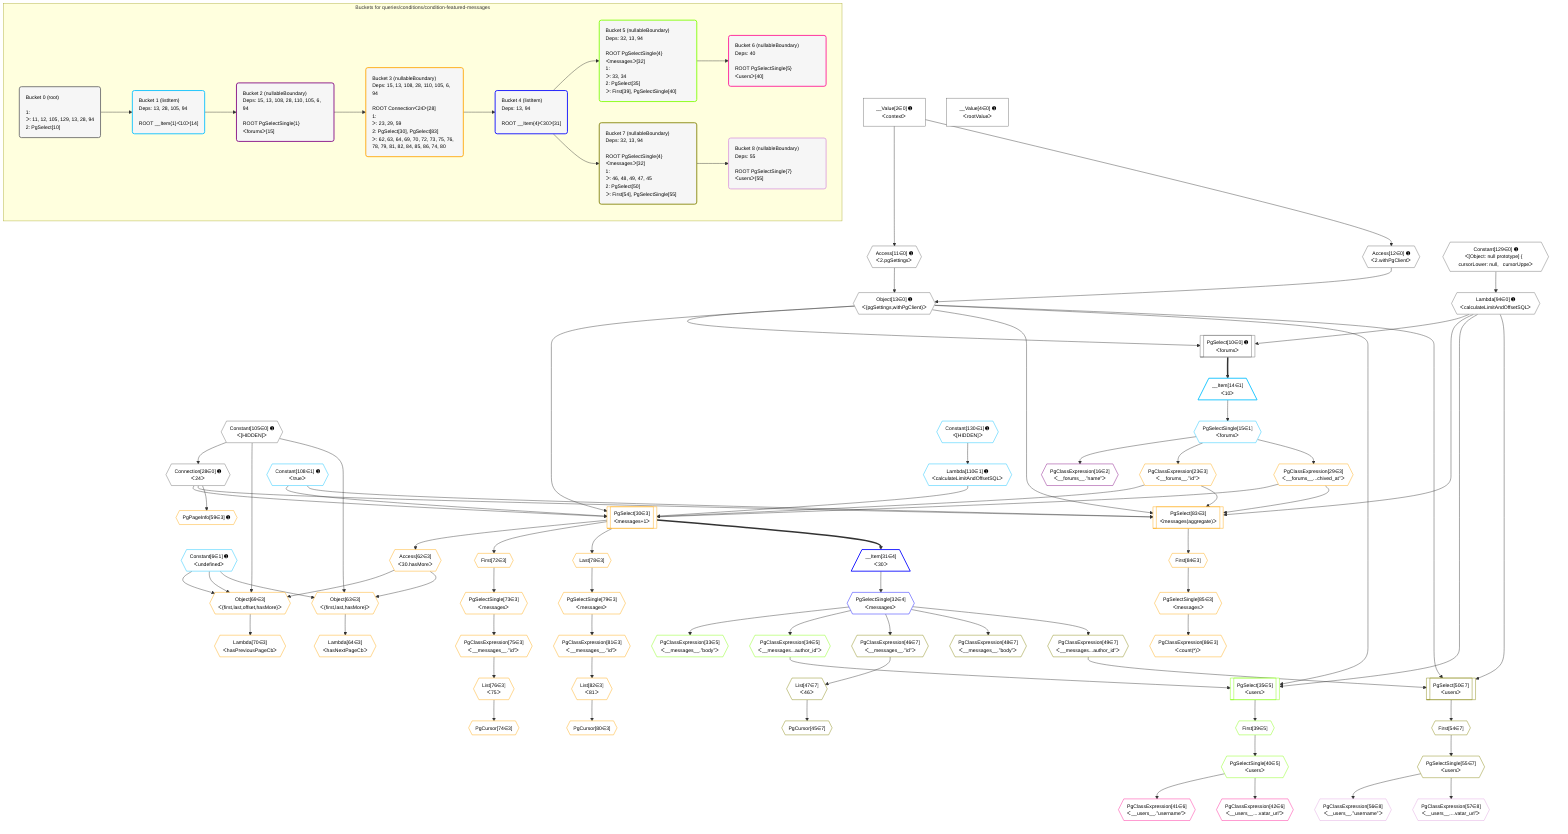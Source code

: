 %%{init: {'themeVariables': { 'fontSize': '12px'}}}%%
graph TD
    classDef path fill:#eee,stroke:#000,color:#000
    classDef plan fill:#fff,stroke-width:1px,color:#000
    classDef itemplan fill:#fff,stroke-width:2px,color:#000
    classDef unbatchedplan fill:#dff,stroke-width:1px,color:#000
    classDef sideeffectplan fill:#fcc,stroke-width:2px,color:#000
    classDef bucket fill:#f6f6f6,color:#000,stroke-width:2px,text-align:left


    %% plan dependencies
    PgSelect10[["PgSelect[10∈0] ➊<br />ᐸforumsᐳ"]]:::plan
    Object13{{"Object[13∈0] ➊<br />ᐸ{pgSettings,withPgClient}ᐳ"}}:::plan
    Lambda94{{"Lambda[94∈0] ➊<br />ᐸcalculateLimitAndOffsetSQLᐳ"}}:::plan
    Object13 & Lambda94 --> PgSelect10
    Access11{{"Access[11∈0] ➊<br />ᐸ2.pgSettingsᐳ"}}:::plan
    Access12{{"Access[12∈0] ➊<br />ᐸ2.withPgClientᐳ"}}:::plan
    Access11 & Access12 --> Object13
    __Value2["__Value[2∈0] ➊<br />ᐸcontextᐳ"]:::plan
    __Value2 --> Access11
    __Value2 --> Access12
    Connection28{{"Connection[28∈0] ➊<br />ᐸ24ᐳ"}}:::plan
    Constant105{{"Constant[105∈0] ➊<br />ᐸ[HIDDEN]ᐳ"}}:::plan
    Constant105 --> Connection28
    Constant129{{"Constant[129∈0] ➊<br />ᐸ[Object: null prototype] {   cursorLower: null,   cursorUppeᐳ"}}:::plan
    Constant129 --> Lambda94
    __Value4["__Value[4∈0] ➊<br />ᐸrootValueᐳ"]:::plan
    __Item14[/"__Item[14∈1]<br />ᐸ10ᐳ"\]:::itemplan
    PgSelect10 ==> __Item14
    PgSelectSingle15{{"PgSelectSingle[15∈1]<br />ᐸforumsᐳ"}}:::plan
    __Item14 --> PgSelectSingle15
    Lambda110{{"Lambda[110∈1] ➊<br />ᐸcalculateLimitAndOffsetSQLᐳ"}}:::plan
    Constant130{{"Constant[130∈1] ➊<br />ᐸ[HIDDEN]ᐳ"}}:::plan
    Constant130 --> Lambda110
    Constant6{{"Constant[6∈1] ➊<br />ᐸundefinedᐳ"}}:::plan
    Constant108{{"Constant[108∈1] ➊<br />ᐸtrueᐳ"}}:::plan
    PgClassExpression16{{"PgClassExpression[16∈2]<br />ᐸ__forums__.”name”ᐳ"}}:::plan
    PgSelectSingle15 --> PgClassExpression16
    PgSelect30[["PgSelect[30∈3]<br />ᐸmessages+1ᐳ"]]:::plan
    PgClassExpression23{{"PgClassExpression[23∈3]<br />ᐸ__forums__.”id”ᐳ"}}:::plan
    PgClassExpression29{{"PgClassExpression[29∈3]<br />ᐸ__forums__...chived_at”ᐳ"}}:::plan
    Object13 & PgClassExpression23 & Constant108 & PgClassExpression29 & Connection28 & Lambda110 --> PgSelect30
    PgSelect83[["PgSelect[83∈3]<br />ᐸmessages(aggregate)ᐳ"]]:::plan
    Object13 & PgClassExpression23 & Constant108 & PgClassExpression29 & Connection28 & Lambda94 --> PgSelect83
    Object69{{"Object[69∈3]<br />ᐸ{first,last,offset,hasMore}ᐳ"}}:::plan
    Access62{{"Access[62∈3]<br />ᐸ30.hasMoreᐳ"}}:::plan
    Constant105 & Constant6 & Constant6 & Access62 --> Object69
    Object63{{"Object[63∈3]<br />ᐸ{first,last,hasMore}ᐳ"}}:::plan
    Constant105 & Constant6 & Access62 --> Object63
    PgSelectSingle15 --> PgClassExpression23
    PgSelectSingle15 --> PgClassExpression29
    PgPageInfo59{{"PgPageInfo[59∈3] ➊"}}:::plan
    Connection28 --> PgPageInfo59
    PgSelect30 --> Access62
    Lambda64{{"Lambda[64∈3]<br />ᐸhasNextPageCbᐳ"}}:::plan
    Object63 --> Lambda64
    Lambda70{{"Lambda[70∈3]<br />ᐸhasPreviousPageCbᐳ"}}:::plan
    Object69 --> Lambda70
    First72{{"First[72∈3]"}}:::plan
    PgSelect30 --> First72
    PgSelectSingle73{{"PgSelectSingle[73∈3]<br />ᐸmessagesᐳ"}}:::plan
    First72 --> PgSelectSingle73
    PgCursor74{{"PgCursor[74∈3]"}}:::plan
    List76{{"List[76∈3]<br />ᐸ75ᐳ"}}:::plan
    List76 --> PgCursor74
    PgClassExpression75{{"PgClassExpression[75∈3]<br />ᐸ__messages__.”id”ᐳ"}}:::plan
    PgSelectSingle73 --> PgClassExpression75
    PgClassExpression75 --> List76
    Last78{{"Last[78∈3]"}}:::plan
    PgSelect30 --> Last78
    PgSelectSingle79{{"PgSelectSingle[79∈3]<br />ᐸmessagesᐳ"}}:::plan
    Last78 --> PgSelectSingle79
    PgCursor80{{"PgCursor[80∈3]"}}:::plan
    List82{{"List[82∈3]<br />ᐸ81ᐳ"}}:::plan
    List82 --> PgCursor80
    PgClassExpression81{{"PgClassExpression[81∈3]<br />ᐸ__messages__.”id”ᐳ"}}:::plan
    PgSelectSingle79 --> PgClassExpression81
    PgClassExpression81 --> List82
    First84{{"First[84∈3]"}}:::plan
    PgSelect83 --> First84
    PgSelectSingle85{{"PgSelectSingle[85∈3]<br />ᐸmessagesᐳ"}}:::plan
    First84 --> PgSelectSingle85
    PgClassExpression86{{"PgClassExpression[86∈3]<br />ᐸcount(*)ᐳ"}}:::plan
    PgSelectSingle85 --> PgClassExpression86
    __Item31[/"__Item[31∈4]<br />ᐸ30ᐳ"\]:::itemplan
    PgSelect30 ==> __Item31
    PgSelectSingle32{{"PgSelectSingle[32∈4]<br />ᐸmessagesᐳ"}}:::plan
    __Item31 --> PgSelectSingle32
    PgSelect35[["PgSelect[35∈5]<br />ᐸusersᐳ"]]:::plan
    PgClassExpression34{{"PgClassExpression[34∈5]<br />ᐸ__messages...author_id”ᐳ"}}:::plan
    Object13 & PgClassExpression34 & Lambda94 --> PgSelect35
    PgClassExpression33{{"PgClassExpression[33∈5]<br />ᐸ__messages__.”body”ᐳ"}}:::plan
    PgSelectSingle32 --> PgClassExpression33
    PgSelectSingle32 --> PgClassExpression34
    First39{{"First[39∈5]"}}:::plan
    PgSelect35 --> First39
    PgSelectSingle40{{"PgSelectSingle[40∈5]<br />ᐸusersᐳ"}}:::plan
    First39 --> PgSelectSingle40
    PgClassExpression41{{"PgClassExpression[41∈6]<br />ᐸ__users__.”username”ᐳ"}}:::plan
    PgSelectSingle40 --> PgClassExpression41
    PgClassExpression42{{"PgClassExpression[42∈6]<br />ᐸ__users__....vatar_url”ᐳ"}}:::plan
    PgSelectSingle40 --> PgClassExpression42
    PgSelect50[["PgSelect[50∈7]<br />ᐸusersᐳ"]]:::plan
    PgClassExpression49{{"PgClassExpression[49∈7]<br />ᐸ__messages...author_id”ᐳ"}}:::plan
    Object13 & PgClassExpression49 & Lambda94 --> PgSelect50
    PgCursor45{{"PgCursor[45∈7]"}}:::plan
    List47{{"List[47∈7]<br />ᐸ46ᐳ"}}:::plan
    List47 --> PgCursor45
    PgClassExpression46{{"PgClassExpression[46∈7]<br />ᐸ__messages__.”id”ᐳ"}}:::plan
    PgSelectSingle32 --> PgClassExpression46
    PgClassExpression46 --> List47
    PgClassExpression48{{"PgClassExpression[48∈7]<br />ᐸ__messages__.”body”ᐳ"}}:::plan
    PgSelectSingle32 --> PgClassExpression48
    PgSelectSingle32 --> PgClassExpression49
    First54{{"First[54∈7]"}}:::plan
    PgSelect50 --> First54
    PgSelectSingle55{{"PgSelectSingle[55∈7]<br />ᐸusersᐳ"}}:::plan
    First54 --> PgSelectSingle55
    PgClassExpression56{{"PgClassExpression[56∈8]<br />ᐸ__users__.”username”ᐳ"}}:::plan
    PgSelectSingle55 --> PgClassExpression56
    PgClassExpression57{{"PgClassExpression[57∈8]<br />ᐸ__users__....vatar_url”ᐳ"}}:::plan
    PgSelectSingle55 --> PgClassExpression57

    %% define steps

    subgraph "Buckets for queries/conditions/condition-featured-messages"
    Bucket0("Bucket 0 (root)<br /><br />1: <br />ᐳ: 11, 12, 105, 129, 13, 28, 94<br />2: PgSelect[10]"):::bucket
    classDef bucket0 stroke:#696969
    class Bucket0,__Value2,__Value4,PgSelect10,Access11,Access12,Object13,Connection28,Lambda94,Constant105,Constant129 bucket0
    Bucket1("Bucket 1 (listItem)<br />Deps: 13, 28, 105, 94<br /><br />ROOT __Item{1}ᐸ10ᐳ[14]"):::bucket
    classDef bucket1 stroke:#00bfff
    class Bucket1,Constant6,__Item14,PgSelectSingle15,Constant108,Lambda110,Constant130 bucket1
    Bucket2("Bucket 2 (nullableBoundary)<br />Deps: 15, 13, 108, 28, 110, 105, 6, 94<br /><br />ROOT PgSelectSingle{1}ᐸforumsᐳ[15]"):::bucket
    classDef bucket2 stroke:#7f007f
    class Bucket2,PgClassExpression16 bucket2
    Bucket3("Bucket 3 (nullableBoundary)<br />Deps: 15, 13, 108, 28, 110, 105, 6, 94<br /><br />ROOT Connectionᐸ24ᐳ[28]<br />1: <br />ᐳ: 23, 29, 59<br />2: PgSelect[30], PgSelect[83]<br />ᐳ: 62, 63, 64, 69, 70, 72, 73, 75, 76, 78, 79, 81, 82, 84, 85, 86, 74, 80"):::bucket
    classDef bucket3 stroke:#ffa500
    class Bucket3,PgClassExpression23,PgClassExpression29,PgSelect30,PgPageInfo59,Access62,Object63,Lambda64,Object69,Lambda70,First72,PgSelectSingle73,PgCursor74,PgClassExpression75,List76,Last78,PgSelectSingle79,PgCursor80,PgClassExpression81,List82,PgSelect83,First84,PgSelectSingle85,PgClassExpression86 bucket3
    Bucket4("Bucket 4 (listItem)<br />Deps: 13, 94<br /><br />ROOT __Item{4}ᐸ30ᐳ[31]"):::bucket
    classDef bucket4 stroke:#0000ff
    class Bucket4,__Item31,PgSelectSingle32 bucket4
    Bucket5("Bucket 5 (nullableBoundary)<br />Deps: 32, 13, 94<br /><br />ROOT PgSelectSingle{4}ᐸmessagesᐳ[32]<br />1: <br />ᐳ: 33, 34<br />2: PgSelect[35]<br />ᐳ: First[39], PgSelectSingle[40]"):::bucket
    classDef bucket5 stroke:#7fff00
    class Bucket5,PgClassExpression33,PgClassExpression34,PgSelect35,First39,PgSelectSingle40 bucket5
    Bucket6("Bucket 6 (nullableBoundary)<br />Deps: 40<br /><br />ROOT PgSelectSingle{5}ᐸusersᐳ[40]"):::bucket
    classDef bucket6 stroke:#ff1493
    class Bucket6,PgClassExpression41,PgClassExpression42 bucket6
    Bucket7("Bucket 7 (nullableBoundary)<br />Deps: 32, 13, 94<br /><br />ROOT PgSelectSingle{4}ᐸmessagesᐳ[32]<br />1: <br />ᐳ: 46, 48, 49, 47, 45<br />2: PgSelect[50]<br />ᐳ: First[54], PgSelectSingle[55]"):::bucket
    classDef bucket7 stroke:#808000
    class Bucket7,PgCursor45,PgClassExpression46,List47,PgClassExpression48,PgClassExpression49,PgSelect50,First54,PgSelectSingle55 bucket7
    Bucket8("Bucket 8 (nullableBoundary)<br />Deps: 55<br /><br />ROOT PgSelectSingle{7}ᐸusersᐳ[55]"):::bucket
    classDef bucket8 stroke:#dda0dd
    class Bucket8,PgClassExpression56,PgClassExpression57 bucket8
    Bucket0 --> Bucket1
    Bucket1 --> Bucket2
    Bucket2 --> Bucket3
    Bucket3 --> Bucket4
    Bucket4 --> Bucket5 & Bucket7
    Bucket5 --> Bucket6
    Bucket7 --> Bucket8
    end